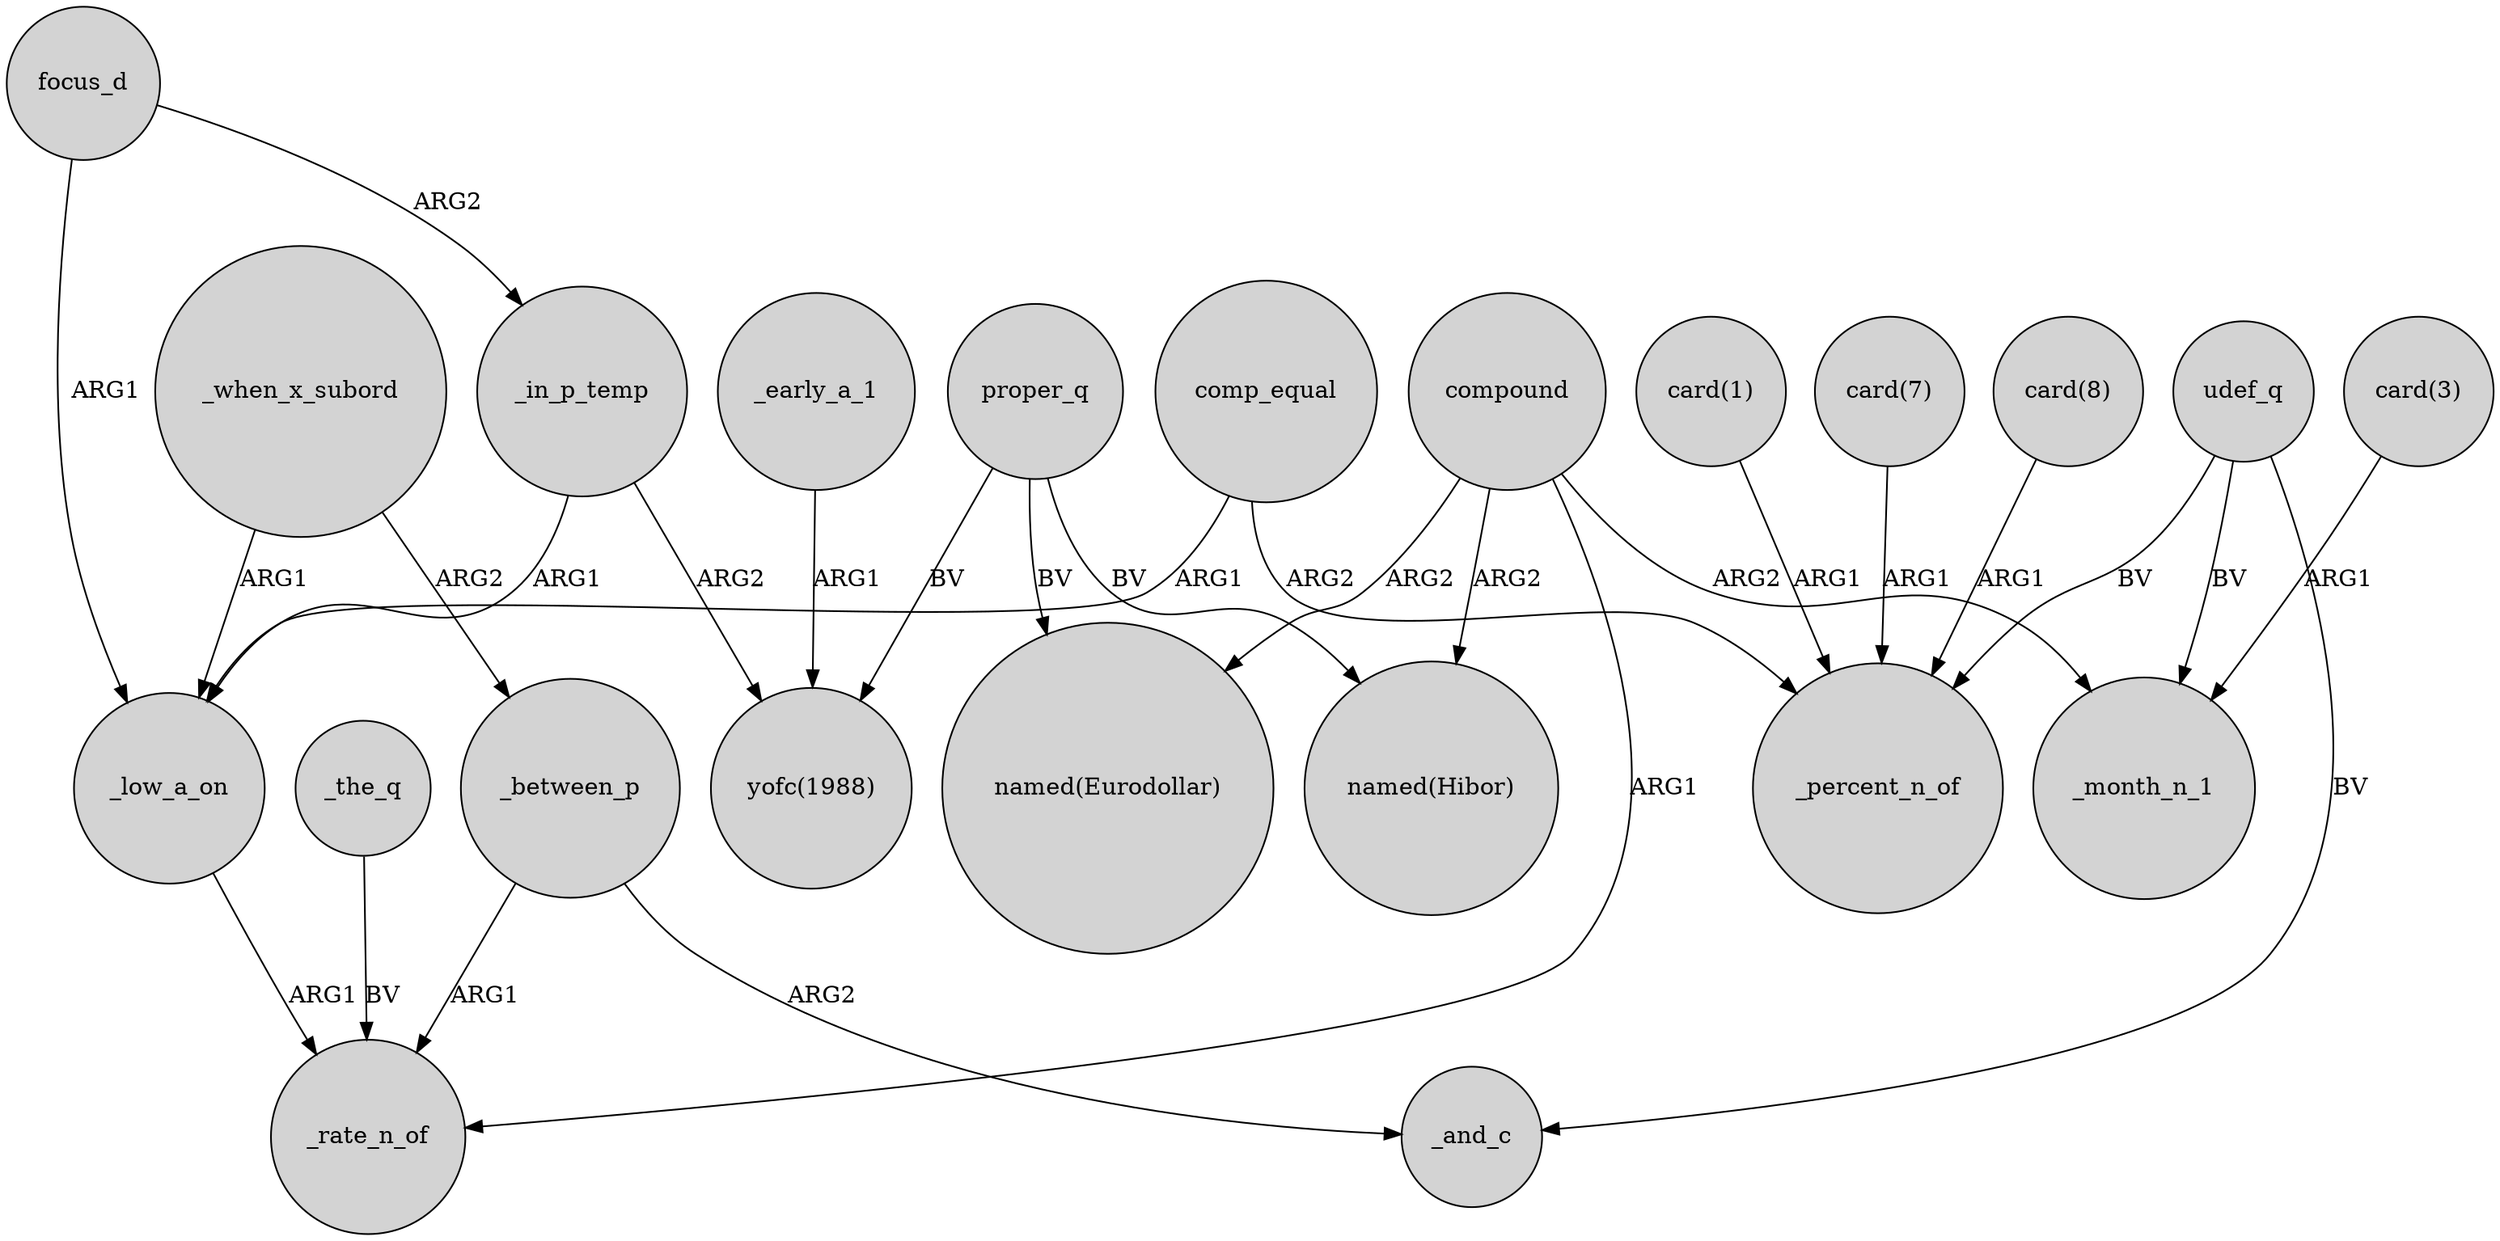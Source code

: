 digraph {
	node [shape=circle style=filled]
	_when_x_subord -> _between_p [label=ARG2]
	_between_p -> _rate_n_of [label=ARG1]
	"card(1)" -> _percent_n_of [label=ARG1]
	compound -> "named(Hibor)" [label=ARG2]
	focus_d -> _in_p_temp [label=ARG2]
	compound -> _month_n_1 [label=ARG2]
	"card(7)" -> _percent_n_of [label=ARG1]
	compound -> _rate_n_of [label=ARG1]
	udef_q -> _month_n_1 [label=BV]
	_the_q -> _rate_n_of [label=BV]
	comp_equal -> _percent_n_of [label=ARG2]
	_in_p_temp -> _low_a_on [label=ARG1]
	_early_a_1 -> "yofc(1988)" [label=ARG1]
	_low_a_on -> _rate_n_of [label=ARG1]
	proper_q -> "yofc(1988)" [label=BV]
	proper_q -> "named(Eurodollar)" [label=BV]
	focus_d -> _low_a_on [label=ARG1]
	_between_p -> _and_c [label=ARG2]
	proper_q -> "named(Hibor)" [label=BV]
	_when_x_subord -> _low_a_on [label=ARG1]
	comp_equal -> _low_a_on [label=ARG1]
	"card(8)" -> _percent_n_of [label=ARG1]
	compound -> "named(Eurodollar)" [label=ARG2]
	udef_q -> _percent_n_of [label=BV]
	udef_q -> _and_c [label=BV]
	"card(3)" -> _month_n_1 [label=ARG1]
	_in_p_temp -> "yofc(1988)" [label=ARG2]
}

